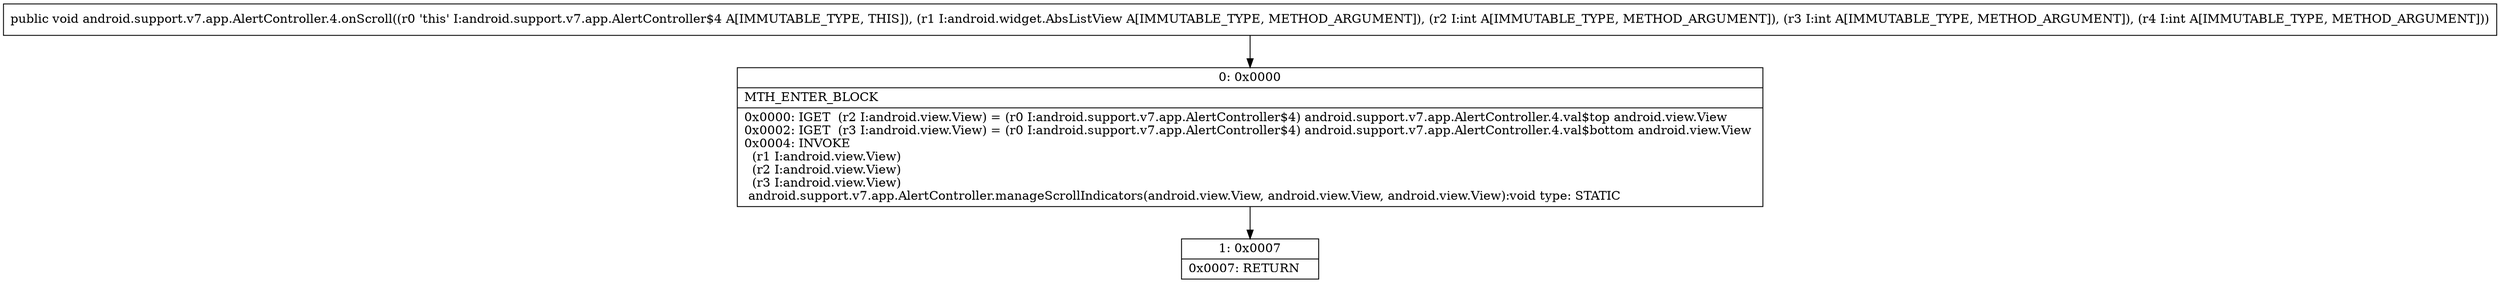 digraph "CFG forandroid.support.v7.app.AlertController.4.onScroll(Landroid\/widget\/AbsListView;III)V" {
Node_0 [shape=record,label="{0\:\ 0x0000|MTH_ENTER_BLOCK\l|0x0000: IGET  (r2 I:android.view.View) = (r0 I:android.support.v7.app.AlertController$4) android.support.v7.app.AlertController.4.val$top android.view.View \l0x0002: IGET  (r3 I:android.view.View) = (r0 I:android.support.v7.app.AlertController$4) android.support.v7.app.AlertController.4.val$bottom android.view.View \l0x0004: INVOKE  \l  (r1 I:android.view.View)\l  (r2 I:android.view.View)\l  (r3 I:android.view.View)\l android.support.v7.app.AlertController.manageScrollIndicators(android.view.View, android.view.View, android.view.View):void type: STATIC \l}"];
Node_1 [shape=record,label="{1\:\ 0x0007|0x0007: RETURN   \l}"];
MethodNode[shape=record,label="{public void android.support.v7.app.AlertController.4.onScroll((r0 'this' I:android.support.v7.app.AlertController$4 A[IMMUTABLE_TYPE, THIS]), (r1 I:android.widget.AbsListView A[IMMUTABLE_TYPE, METHOD_ARGUMENT]), (r2 I:int A[IMMUTABLE_TYPE, METHOD_ARGUMENT]), (r3 I:int A[IMMUTABLE_TYPE, METHOD_ARGUMENT]), (r4 I:int A[IMMUTABLE_TYPE, METHOD_ARGUMENT])) }"];
MethodNode -> Node_0;
Node_0 -> Node_1;
}


